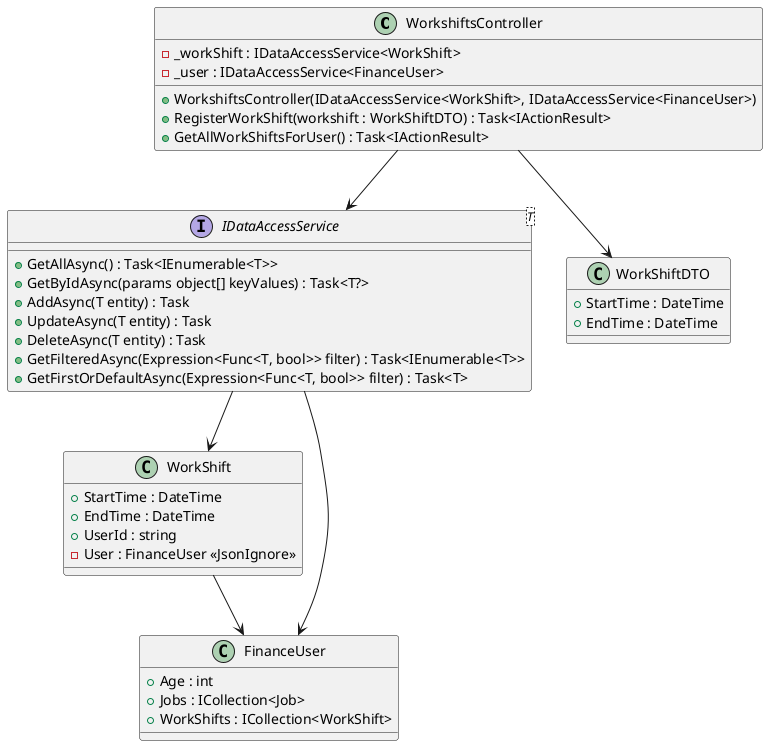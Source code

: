 @startuml
class WorkshiftsController {
    - _workShift : IDataAccessService<WorkShift>
    - _user : IDataAccessService<FinanceUser>
    + WorkshiftsController(IDataAccessService<WorkShift>, IDataAccessService<FinanceUser>)
    + RegisterWorkShift(workshift : WorkShiftDTO) : Task<IActionResult>
    + GetAllWorkShiftsForUser() : Task<IActionResult>
}

interface IDataAccessService<T> {
    + GetAllAsync() : Task<IEnumerable<T>>
    + GetByIdAsync(params object[] keyValues) : Task<T?>
    + AddAsync(T entity) : Task
    + UpdateAsync(T entity) : Task
    + DeleteAsync(T entity) : Task
    + GetFilteredAsync(Expression<Func<T, bool>> filter) : Task<IEnumerable<T>>
    + GetFirstOrDefaultAsync(Expression<Func<T, bool>> filter) : Task<T>
}

class WorkShift {
    + StartTime : DateTime
    + EndTime : DateTime
    + UserId : string
    - User : FinanceUser <<JsonIgnore>>
}

class FinanceUser {
    + Age : int
    + Jobs : ICollection<Job>
    + WorkShifts : ICollection<WorkShift>
}

class WorkShiftDTO {
    + StartTime : DateTime
    + EndTime : DateTime
}

WorkshiftsController --> IDataAccessService
WorkshiftsController --> WorkShiftDTO
IDataAccessService --> WorkShift
IDataAccessService --> FinanceUser
WorkShift --> FinanceUser
@enduml